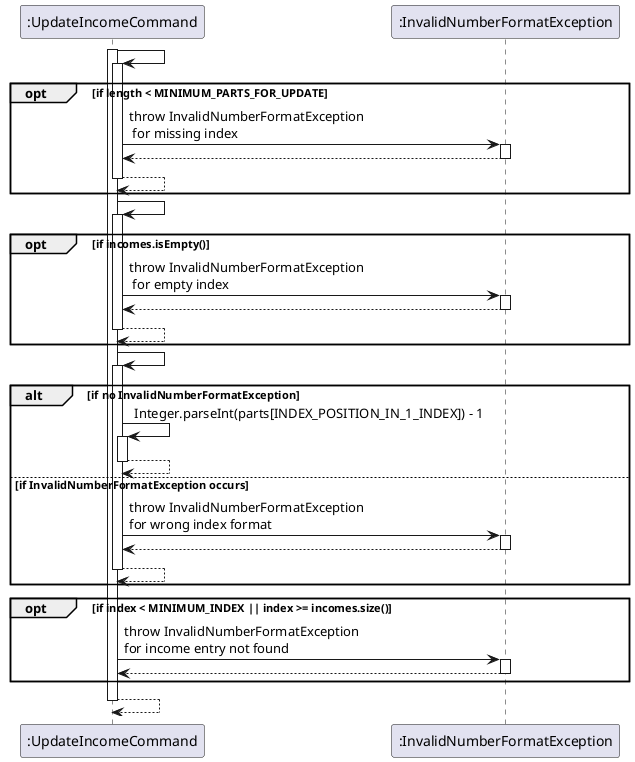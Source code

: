 @startuml
participant ":UpdateIncomeCommand" as UpdateIncomeCommand
participant ":InvalidNumberFormatException" as InvalidNumberFormatException

activate UpdateIncomeCommand
UpdateIncomeCommand -> UpdateIncomeCommand
activate UpdateIncomeCommand
opt if length < MINIMUM_PARTS_FOR_UPDATE
UpdateIncomeCommand -> InvalidNumberFormatException : throw InvalidNumberFormatException\n for missing index
activate InvalidNumberFormatException
InvalidNumberFormatException --> UpdateIncomeCommand
deactivate InvalidNumberFormatException
UpdateIncomeCommand --> UpdateIncomeCommand
deactivate UpdateIncomeCommand
end



UpdateIncomeCommand -> UpdateIncomeCommand
activate UpdateIncomeCommand

opt if incomes.isEmpty()
UpdateIncomeCommand -> InvalidNumberFormatException : throw InvalidNumberFormatException\n for empty index
activate InvalidNumberFormatException
InvalidNumberFormatException --> UpdateIncomeCommand
deactivate InvalidNumberFormatException
UpdateIncomeCommand --> UpdateIncomeCommand
deactivate UpdateIncomeCommand
end


UpdateIncomeCommand -> UpdateIncomeCommand
activate UpdateIncomeCommand
alt if no InvalidNumberFormatException
UpdateIncomeCommand -> UpdateIncomeCommand: Integer.parseInt(parts[INDEX_POSITION_IN_1_INDEX]) - 1
activate UpdateIncomeCommand
UpdateIncomeCommand --> UpdateIncomeCommand
deactivate UpdateIncomeCommand
else if InvalidNumberFormatException occurs
UpdateIncomeCommand -> InvalidNumberFormatException : throw InvalidNumberFormatException\nfor wrong index format
activate InvalidNumberFormatException
InvalidNumberFormatException --> UpdateIncomeCommand
deactivate InvalidNumberFormatException
UpdateIncomeCommand --> UpdateIncomeCommand
deactivate UpdateIncomeCommand
end


opt if index < MINIMUM_INDEX || index >= incomes.size()
UpdateIncomeCommand -> InvalidNumberFormatException: throw InvalidNumberFormatException\nfor income entry not found
activate InvalidNumberFormatException
InvalidNumberFormatException --> UpdateIncomeCommand
deactivate InvalidNumberFormatException
end
UpdateIncomeCommand --> UpdateIncomeCommand
deactivate UpdateIncomeCommand



@enduml
